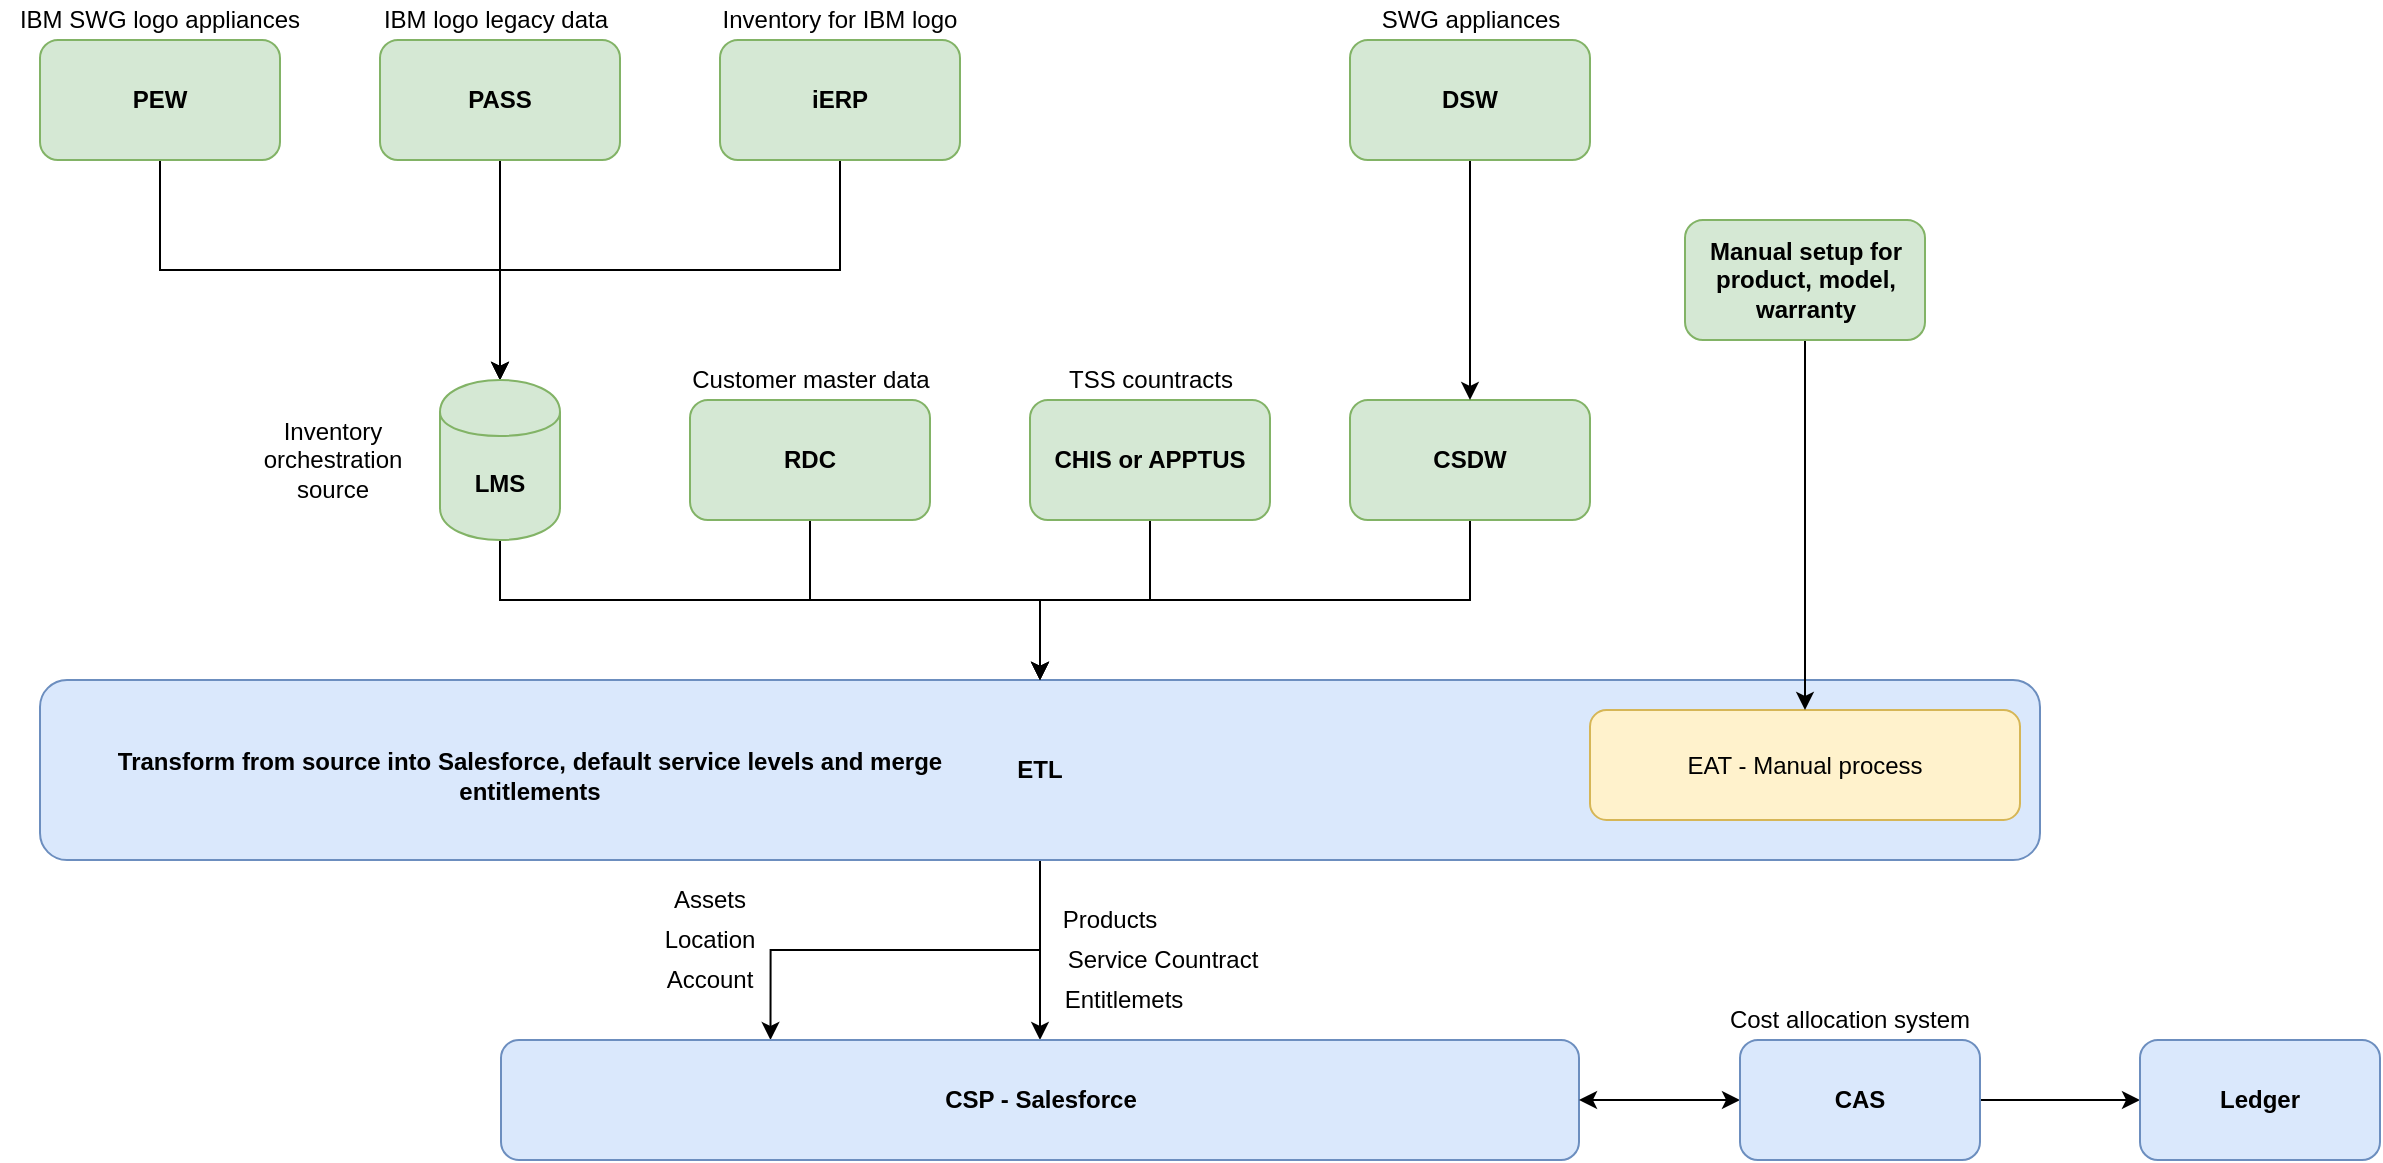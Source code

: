 <mxfile version="10.9.8" type="github"><diagram id="GlE-FbSxlo_ePCCsCXDY" name="Page-1"><mxGraphModel dx="1422" dy="771" grid="1" gridSize="10" guides="1" tooltips="1" connect="1" arrows="1" fold="1" page="1" pageScale="1" pageWidth="1654" pageHeight="2336" math="0" shadow="0"><root><mxCell id="0"/><mxCell id="1" parent="0"/><mxCell id="JK_Kpg39E3k7pZnvLGX1-51" style="edgeStyle=orthogonalEdgeStyle;rounded=0;orthogonalLoop=1;jettySize=auto;html=1;exitX=0.5;exitY=1;exitDx=0;exitDy=0;entryX=0.25;entryY=0;entryDx=0;entryDy=0;" edge="1" parent="1" source="JK_Kpg39E3k7pZnvLGX1-9" target="JK_Kpg39E3k7pZnvLGX1-40"><mxGeometry relative="1" as="geometry"/></mxCell><mxCell id="JK_Kpg39E3k7pZnvLGX1-53" style="edgeStyle=orthogonalEdgeStyle;rounded=0;orthogonalLoop=1;jettySize=auto;html=1;exitX=0.5;exitY=1;exitDx=0;exitDy=0;entryX=0.5;entryY=0;entryDx=0;entryDy=0;" edge="1" parent="1" source="JK_Kpg39E3k7pZnvLGX1-9" target="JK_Kpg39E3k7pZnvLGX1-40"><mxGeometry relative="1" as="geometry"/></mxCell><mxCell id="JK_Kpg39E3k7pZnvLGX1-9" value="ETL" style="rounded=1;whiteSpace=wrap;html=1;fillColor=#dae8fc;strokeColor=#6c8ebf;fontStyle=1" vertex="1" parent="1"><mxGeometry x="300" y="420" width="1000" height="90" as="geometry"/></mxCell><mxCell id="JK_Kpg39E3k7pZnvLGX1-5" style="edgeStyle=orthogonalEdgeStyle;rounded=0;orthogonalLoop=1;jettySize=auto;html=1;exitX=0.5;exitY=1;exitDx=0;exitDy=0;entryX=0.5;entryY=0;entryDx=0;entryDy=0;fontStyle=1" edge="1" parent="1" source="JK_Kpg39E3k7pZnvLGX1-1" target="JK_Kpg39E3k7pZnvLGX1-4"><mxGeometry relative="1" as="geometry"/></mxCell><mxCell id="JK_Kpg39E3k7pZnvLGX1-1" value="PEW" style="rounded=1;whiteSpace=wrap;html=1;fillColor=#d5e8d4;strokeColor=#82b366;fontStyle=1" vertex="1" parent="1"><mxGeometry x="300" y="100" width="120" height="60" as="geometry"/></mxCell><mxCell id="JK_Kpg39E3k7pZnvLGX1-7" style="edgeStyle=orthogonalEdgeStyle;rounded=0;orthogonalLoop=1;jettySize=auto;html=1;exitX=0.5;exitY=1;exitDx=0;exitDy=0;entryX=0.5;entryY=0;entryDx=0;entryDy=0;fontStyle=1" edge="1" parent="1" source="JK_Kpg39E3k7pZnvLGX1-2" target="JK_Kpg39E3k7pZnvLGX1-4"><mxGeometry relative="1" as="geometry"/></mxCell><mxCell id="JK_Kpg39E3k7pZnvLGX1-2" value="&lt;div&gt;PASS&lt;/div&gt;" style="rounded=1;whiteSpace=wrap;html=1;fillColor=#d5e8d4;strokeColor=#82b366;fontStyle=1" vertex="1" parent="1"><mxGeometry x="470" y="100" width="120" height="60" as="geometry"/></mxCell><mxCell id="JK_Kpg39E3k7pZnvLGX1-8" style="edgeStyle=orthogonalEdgeStyle;rounded=0;orthogonalLoop=1;jettySize=auto;html=1;exitX=0.5;exitY=1;exitDx=0;exitDy=0;entryX=0.5;entryY=0;entryDx=0;entryDy=0;fontStyle=1" edge="1" parent="1" source="JK_Kpg39E3k7pZnvLGX1-3" target="JK_Kpg39E3k7pZnvLGX1-4"><mxGeometry relative="1" as="geometry"/></mxCell><mxCell id="JK_Kpg39E3k7pZnvLGX1-3" value="iERP" style="rounded=1;whiteSpace=wrap;html=1;fillColor=#d5e8d4;strokeColor=#82b366;fontStyle=1" vertex="1" parent="1"><mxGeometry x="640" y="100" width="120" height="60" as="geometry"/></mxCell><mxCell id="JK_Kpg39E3k7pZnvLGX1-24" style="edgeStyle=orthogonalEdgeStyle;rounded=0;orthogonalLoop=1;jettySize=auto;html=1;entryX=0.5;entryY=0;entryDx=0;entryDy=0;" edge="1" parent="1" source="JK_Kpg39E3k7pZnvLGX1-4" target="JK_Kpg39E3k7pZnvLGX1-9"><mxGeometry relative="1" as="geometry"><Array as="points"><mxPoint x="530" y="380"/><mxPoint x="800" y="380"/></Array></mxGeometry></mxCell><mxCell id="JK_Kpg39E3k7pZnvLGX1-4" value="LMS" style="shape=cylinder;whiteSpace=wrap;html=1;boundedLbl=1;backgroundOutline=1;fillColor=#d5e8d4;strokeColor=#82b366;fontStyle=1" vertex="1" parent="1"><mxGeometry x="500" y="270" width="60" height="80" as="geometry"/></mxCell><mxCell id="JK_Kpg39E3k7pZnvLGX1-19" style="edgeStyle=orthogonalEdgeStyle;rounded=0;orthogonalLoop=1;jettySize=auto;html=1;" edge="1" parent="1" source="JK_Kpg39E3k7pZnvLGX1-11" target="JK_Kpg39E3k7pZnvLGX1-9"><mxGeometry relative="1" as="geometry"/></mxCell><mxCell id="JK_Kpg39E3k7pZnvLGX1-11" value="RDC" style="rounded=1;whiteSpace=wrap;html=1;fillColor=#d5e8d4;strokeColor=#82b366;fontStyle=1" vertex="1" parent="1"><mxGeometry x="625" y="280" width="120" height="60" as="geometry"/></mxCell><mxCell id="JK_Kpg39E3k7pZnvLGX1-22" style="edgeStyle=orthogonalEdgeStyle;rounded=0;orthogonalLoop=1;jettySize=auto;html=1;" edge="1" parent="1" source="JK_Kpg39E3k7pZnvLGX1-14" target="JK_Kpg39E3k7pZnvLGX1-9"><mxGeometry relative="1" as="geometry"/></mxCell><mxCell id="JK_Kpg39E3k7pZnvLGX1-14" value="CHIS or APPTUS" style="rounded=1;whiteSpace=wrap;html=1;fillColor=#d5e8d4;strokeColor=#82b366;fontStyle=1" vertex="1" parent="1"><mxGeometry x="795" y="280" width="120" height="60" as="geometry"/></mxCell><mxCell id="JK_Kpg39E3k7pZnvLGX1-23" style="edgeStyle=orthogonalEdgeStyle;rounded=0;orthogonalLoop=1;jettySize=auto;html=1;" edge="1" parent="1" source="JK_Kpg39E3k7pZnvLGX1-16" target="JK_Kpg39E3k7pZnvLGX1-9"><mxGeometry relative="1" as="geometry"/></mxCell><mxCell id="JK_Kpg39E3k7pZnvLGX1-16" value="CSDW" style="rounded=1;whiteSpace=wrap;html=1;fillColor=#d5e8d4;strokeColor=#82b366;fontStyle=1" vertex="1" parent="1"><mxGeometry x="955" y="280" width="120" height="60" as="geometry"/></mxCell><mxCell id="JK_Kpg39E3k7pZnvLGX1-26" style="edgeStyle=orthogonalEdgeStyle;rounded=0;orthogonalLoop=1;jettySize=auto;html=1;fontStyle=1" edge="1" parent="1" source="JK_Kpg39E3k7pZnvLGX1-25" target="JK_Kpg39E3k7pZnvLGX1-16"><mxGeometry relative="1" as="geometry"/></mxCell><mxCell id="JK_Kpg39E3k7pZnvLGX1-25" value="DSW" style="rounded=1;whiteSpace=wrap;html=1;fillColor=#d5e8d4;strokeColor=#82b366;fontStyle=1" vertex="1" parent="1"><mxGeometry x="955" y="100" width="120" height="60" as="geometry"/></mxCell><mxCell id="JK_Kpg39E3k7pZnvLGX1-27" value="EAT - Manual process" style="rounded=1;whiteSpace=wrap;html=1;fillColor=#fff2cc;strokeColor=#d6b656;" vertex="1" parent="1"><mxGeometry x="1075" y="435" width="215" height="55" as="geometry"/></mxCell><mxCell id="JK_Kpg39E3k7pZnvLGX1-29" style="edgeStyle=orthogonalEdgeStyle;rounded=0;orthogonalLoop=1;jettySize=auto;html=1;" edge="1" parent="1" source="JK_Kpg39E3k7pZnvLGX1-28" target="JK_Kpg39E3k7pZnvLGX1-27"><mxGeometry relative="1" as="geometry"/></mxCell><mxCell id="JK_Kpg39E3k7pZnvLGX1-28" value="Manual setup for product, model, warranty" style="rounded=1;whiteSpace=wrap;html=1;fillColor=#d5e8d4;strokeColor=#82b366;fontStyle=1" vertex="1" parent="1"><mxGeometry x="1122.5" y="190" width="120" height="60" as="geometry"/></mxCell><mxCell id="JK_Kpg39E3k7pZnvLGX1-30" value="&lt;div&gt;&lt;b&gt;Transform from source into Salesforce, default service levels and merge entitlements&lt;/b&gt;&lt;/div&gt;" style="text;html=1;strokeColor=none;fillColor=none;align=center;verticalAlign=middle;whiteSpace=wrap;rounded=0;" vertex="1" parent="1"><mxGeometry x="320" y="435" width="450" height="65" as="geometry"/></mxCell><mxCell id="JK_Kpg39E3k7pZnvLGX1-31" value="Account" style="text;html=1;strokeColor=none;fillColor=none;align=center;verticalAlign=middle;whiteSpace=wrap;rounded=0;" vertex="1" parent="1"><mxGeometry x="615" y="560" width="40" height="20" as="geometry"/></mxCell><mxCell id="JK_Kpg39E3k7pZnvLGX1-34" value="Inventory for IBM logo" style="text;html=1;strokeColor=none;fillColor=none;align=center;verticalAlign=middle;whiteSpace=wrap;rounded=0;fontStyle=0" vertex="1" parent="1"><mxGeometry x="635" y="80" width="130" height="20" as="geometry"/></mxCell><mxCell id="JK_Kpg39E3k7pZnvLGX1-35" value="IBM SWG logo appliances" style="text;html=1;strokeColor=none;fillColor=none;align=center;verticalAlign=middle;whiteSpace=wrap;rounded=0;fontStyle=0" vertex="1" parent="1"><mxGeometry x="280" y="80" width="160" height="20" as="geometry"/></mxCell><mxCell id="JK_Kpg39E3k7pZnvLGX1-36" value="IBM logo legacy data" style="text;html=1;strokeColor=none;fillColor=none;align=center;verticalAlign=middle;whiteSpace=wrap;rounded=0;fontStyle=0" vertex="1" parent="1"><mxGeometry x="462.5" y="80" width="130" height="20" as="geometry"/></mxCell><mxCell id="JK_Kpg39E3k7pZnvLGX1-37" value="Inventory orchestration source" style="text;html=1;align=center;verticalAlign=middle;whiteSpace=wrap;rounded=0;fontStyle=0" vertex="1" parent="1"><mxGeometry x="410" y="270" width="73" height="80" as="geometry"/></mxCell><mxCell id="JK_Kpg39E3k7pZnvLGX1-38" value="TSS countracts" style="text;html=1;align=center;verticalAlign=middle;whiteSpace=wrap;rounded=0;fontStyle=0" vertex="1" parent="1"><mxGeometry x="802.5" y="260" width="105" height="20" as="geometry"/></mxCell><mxCell id="JK_Kpg39E3k7pZnvLGX1-39" value="SWG appliances" style="text;html=1;strokeColor=none;fillColor=none;align=center;verticalAlign=middle;whiteSpace=wrap;rounded=0;fontStyle=0" vertex="1" parent="1"><mxGeometry x="947.5" y="80" width="135" height="20" as="geometry"/></mxCell><mxCell id="JK_Kpg39E3k7pZnvLGX1-40" value="CSP - Salesforce" style="rounded=1;whiteSpace=wrap;html=1;fillColor=#dae8fc;strokeColor=#6c8ebf;fontStyle=1" vertex="1" parent="1"><mxGeometry x="530.5" y="600" width="539" height="60" as="geometry"/></mxCell><mxCell id="JK_Kpg39E3k7pZnvLGX1-48" value="Location" style="text;html=1;strokeColor=none;fillColor=none;align=center;verticalAlign=middle;whiteSpace=wrap;rounded=0;" vertex="1" parent="1"><mxGeometry x="615" y="540" width="40" height="20" as="geometry"/></mxCell><mxCell id="JK_Kpg39E3k7pZnvLGX1-50" value="Assets" style="text;html=1;strokeColor=none;fillColor=none;align=center;verticalAlign=middle;whiteSpace=wrap;rounded=0;" vertex="1" parent="1"><mxGeometry x="615" y="520" width="40" height="20" as="geometry"/></mxCell><mxCell id="JK_Kpg39E3k7pZnvLGX1-54" value="Products" style="text;html=1;strokeColor=none;fillColor=none;align=center;verticalAlign=middle;whiteSpace=wrap;rounded=0;" vertex="1" parent="1"><mxGeometry x="815" y="530" width="40" height="20" as="geometry"/></mxCell><mxCell id="JK_Kpg39E3k7pZnvLGX1-55" value="Service Countract" style="text;html=1;strokeColor=none;fillColor=none;align=center;verticalAlign=middle;whiteSpace=wrap;rounded=0;" vertex="1" parent="1"><mxGeometry x="795" y="550" width="133" height="20" as="geometry"/></mxCell><mxCell id="JK_Kpg39E3k7pZnvLGX1-56" value="Entitlemets" style="text;html=1;strokeColor=none;fillColor=none;align=center;verticalAlign=middle;whiteSpace=wrap;rounded=0;" vertex="1" parent="1"><mxGeometry x="821.5" y="560" width="40" height="40" as="geometry"/></mxCell><mxCell id="JK_Kpg39E3k7pZnvLGX1-57" value="Customer master data" style="text;html=1;align=center;verticalAlign=middle;whiteSpace=wrap;rounded=0;fontStyle=0" vertex="1" parent="1"><mxGeometry x="612.5" y="260" width="145" height="20" as="geometry"/></mxCell><mxCell id="JK_Kpg39E3k7pZnvLGX1-59" style="edgeStyle=orthogonalEdgeStyle;rounded=0;orthogonalLoop=1;jettySize=auto;html=1;entryX=1;entryY=0.5;entryDx=0;entryDy=0;startArrow=classic;startFill=1;" edge="1" parent="1" source="JK_Kpg39E3k7pZnvLGX1-58" target="JK_Kpg39E3k7pZnvLGX1-40"><mxGeometry relative="1" as="geometry"/></mxCell><mxCell id="JK_Kpg39E3k7pZnvLGX1-64" style="edgeStyle=orthogonalEdgeStyle;rounded=0;orthogonalLoop=1;jettySize=auto;html=1;startArrow=none;startFill=0;" edge="1" parent="1" source="JK_Kpg39E3k7pZnvLGX1-58" target="JK_Kpg39E3k7pZnvLGX1-63"><mxGeometry relative="1" as="geometry"/></mxCell><mxCell id="JK_Kpg39E3k7pZnvLGX1-58" value="CAS" style="rounded=1;whiteSpace=wrap;html=1;fillColor=#dae8fc;strokeColor=#6c8ebf;fontStyle=1" vertex="1" parent="1"><mxGeometry x="1150" y="600" width="120" height="60" as="geometry"/></mxCell><mxCell id="JK_Kpg39E3k7pZnvLGX1-60" value="Cost allocation system" style="text;html=1;strokeColor=none;fillColor=none;align=center;verticalAlign=middle;whiteSpace=wrap;rounded=0;" vertex="1" parent="1"><mxGeometry x="1070" y="590" width="270" as="geometry"/></mxCell><mxCell id="JK_Kpg39E3k7pZnvLGX1-63" value="Ledger" style="rounded=1;whiteSpace=wrap;html=1;fillColor=#dae8fc;strokeColor=#6c8ebf;fontStyle=1" vertex="1" parent="1"><mxGeometry x="1350" y="600" width="120" height="60" as="geometry"/></mxCell></root></mxGraphModel></diagram></mxfile>
